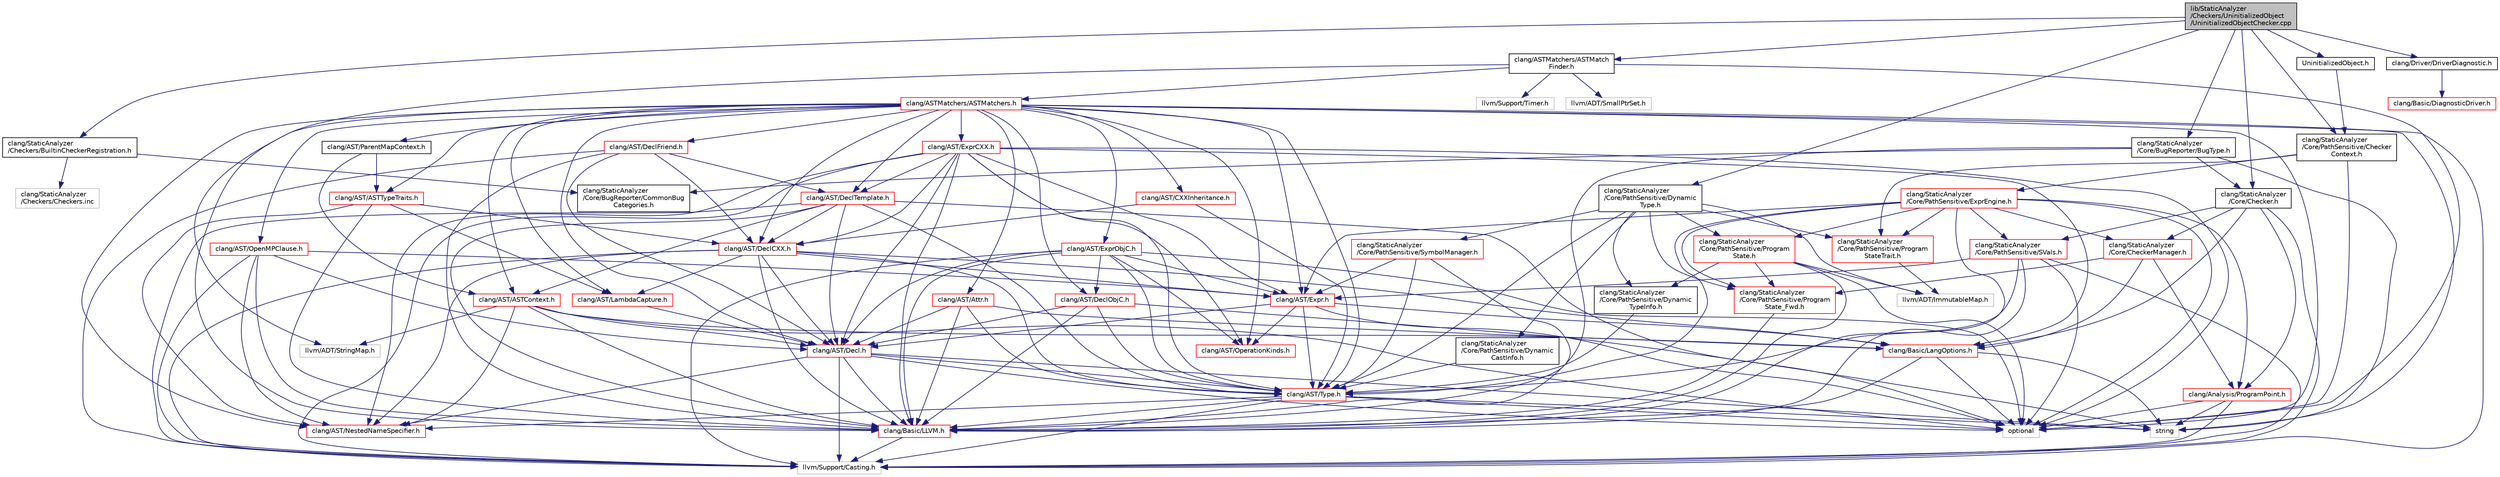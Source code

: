 digraph "lib/StaticAnalyzer/Checkers/UninitializedObject/UninitializedObjectChecker.cpp"
{
 // LATEX_PDF_SIZE
  bgcolor="transparent";
  edge [fontname="Helvetica",fontsize="10",labelfontname="Helvetica",labelfontsize="10"];
  node [fontname="Helvetica",fontsize="10",shape=record];
  Node1 [label="lib/StaticAnalyzer\l/Checkers/UninitializedObject\l/UninitializedObjectChecker.cpp",height=0.2,width=0.4,color="black", fillcolor="grey75", style="filled", fontcolor="black",tooltip=" "];
  Node1 -> Node2 [color="midnightblue",fontsize="10",style="solid",fontname="Helvetica"];
  Node2 [label="clang/StaticAnalyzer\l/Checkers/BuiltinCheckerRegistration.h",height=0.2,width=0.4,color="black",URL="$BuiltinCheckerRegistration_8h.html",tooltip=" "];
  Node2 -> Node3 [color="midnightblue",fontsize="10",style="solid",fontname="Helvetica"];
  Node3 [label="clang/StaticAnalyzer\l/Core/BugReporter/CommonBug\lCategories.h",height=0.2,width=0.4,color="black",URL="$CommonBugCategories_8h.html",tooltip=" "];
  Node2 -> Node4 [color="midnightblue",fontsize="10",style="solid",fontname="Helvetica"];
  Node4 [label="clang/StaticAnalyzer\l/Checkers/Checkers.inc",height=0.2,width=0.4,color="grey75",tooltip=" "];
  Node1 -> Node5 [color="midnightblue",fontsize="10",style="solid",fontname="Helvetica"];
  Node5 [label="UninitializedObject.h",height=0.2,width=0.4,color="black",URL="$UninitializedObject_8h.html",tooltip=" "];
  Node5 -> Node6 [color="midnightblue",fontsize="10",style="solid",fontname="Helvetica"];
  Node6 [label="clang/StaticAnalyzer\l/Core/PathSensitive/Checker\lContext.h",height=0.2,width=0.4,color="black",URL="$CheckerContext_8h.html",tooltip=" "];
  Node6 -> Node7 [color="midnightblue",fontsize="10",style="solid",fontname="Helvetica"];
  Node7 [label="clang/StaticAnalyzer\l/Core/PathSensitive/ExprEngine.h",height=0.2,width=0.4,color="red",URL="$ExprEngine_8h.html",tooltip=" "];
  Node7 -> Node8 [color="midnightblue",fontsize="10",style="solid",fontname="Helvetica"];
  Node8 [label="clang/AST/Expr.h",height=0.2,width=0.4,color="red",URL="$Expr_8h.html",tooltip=" "];
  Node8 -> Node37 [color="midnightblue",fontsize="10",style="solid",fontname="Helvetica"];
  Node37 [label="clang/AST/Decl.h",height=0.2,width=0.4,color="red",URL="$Decl_8h.html",tooltip=" "];
  Node37 -> Node51 [color="midnightblue",fontsize="10",style="solid",fontname="Helvetica"];
  Node51 [label="clang/AST/NestedNameSpecifier.h",height=0.2,width=0.4,color="red",URL="$NestedNameSpecifier_8h.html",tooltip=" "];
  Node37 -> Node50 [color="midnightblue",fontsize="10",style="solid",fontname="Helvetica"];
  Node50 [label="clang/AST/Type.h",height=0.2,width=0.4,color="red",URL="$Type_8h.html",tooltip=" "];
  Node50 -> Node51 [color="midnightblue",fontsize="10",style="solid",fontname="Helvetica"];
  Node50 -> Node10 [color="midnightblue",fontsize="10",style="solid",fontname="Helvetica"];
  Node10 [label="clang/Basic/LLVM.h",height=0.2,width=0.4,color="red",URL="$LLVM_8h.html",tooltip=" "];
  Node10 -> Node11 [color="midnightblue",fontsize="10",style="solid",fontname="Helvetica"];
  Node11 [label="llvm/Support/Casting.h",height=0.2,width=0.4,color="grey75",tooltip=" "];
  Node50 -> Node11 [color="midnightblue",fontsize="10",style="solid",fontname="Helvetica"];
  Node50 -> Node55 [color="midnightblue",fontsize="10",style="solid",fontname="Helvetica"];
  Node55 [label="optional",height=0.2,width=0.4,color="grey75",tooltip=" "];
  Node50 -> Node59 [color="midnightblue",fontsize="10",style="solid",fontname="Helvetica"];
  Node59 [label="string",height=0.2,width=0.4,color="grey75",tooltip=" "];
  Node37 -> Node10 [color="midnightblue",fontsize="10",style="solid",fontname="Helvetica"];
  Node37 -> Node11 [color="midnightblue",fontsize="10",style="solid",fontname="Helvetica"];
  Node37 -> Node55 [color="midnightblue",fontsize="10",style="solid",fontname="Helvetica"];
  Node37 -> Node59 [color="midnightblue",fontsize="10",style="solid",fontname="Helvetica"];
  Node8 -> Node108 [color="midnightblue",fontsize="10",style="solid",fontname="Helvetica"];
  Node108 [label="clang/AST/OperationKinds.h",height=0.2,width=0.4,color="red",URL="$OperationKinds_8h.html",tooltip=" "];
  Node8 -> Node50 [color="midnightblue",fontsize="10",style="solid",fontname="Helvetica"];
  Node8 -> Node114 [color="midnightblue",fontsize="10",style="solid",fontname="Helvetica"];
  Node114 [label="clang/Basic/LangOptions.h",height=0.2,width=0.4,color="red",URL="$LangOptions_8h.html",tooltip=" "];
  Node114 -> Node10 [color="midnightblue",fontsize="10",style="solid",fontname="Helvetica"];
  Node114 -> Node55 [color="midnightblue",fontsize="10",style="solid",fontname="Helvetica"];
  Node114 -> Node59 [color="midnightblue",fontsize="10",style="solid",fontname="Helvetica"];
  Node8 -> Node55 [color="midnightblue",fontsize="10",style="solid",fontname="Helvetica"];
  Node7 -> Node50 [color="midnightblue",fontsize="10",style="solid",fontname="Helvetica"];
  Node7 -> Node183 [color="midnightblue",fontsize="10",style="solid",fontname="Helvetica"];
  Node183 [label="clang/Analysis/ProgramPoint.h",height=0.2,width=0.4,color="red",URL="$ProgramPoint_8h.html",tooltip=" "];
  Node183 -> Node11 [color="midnightblue",fontsize="10",style="solid",fontname="Helvetica"];
  Node183 -> Node55 [color="midnightblue",fontsize="10",style="solid",fontname="Helvetica"];
  Node183 -> Node59 [color="midnightblue",fontsize="10",style="solid",fontname="Helvetica"];
  Node7 -> Node10 [color="midnightblue",fontsize="10",style="solid",fontname="Helvetica"];
  Node7 -> Node188 [color="midnightblue",fontsize="10",style="solid",fontname="Helvetica"];
  Node188 [label="clang/StaticAnalyzer\l/Core/CheckerManager.h",height=0.2,width=0.4,color="red",URL="$CheckerManager_8h.html",tooltip=" "];
  Node188 -> Node183 [color="midnightblue",fontsize="10",style="solid",fontname="Helvetica"];
  Node188 -> Node114 [color="midnightblue",fontsize="10",style="solid",fontname="Helvetica"];
  Node188 -> Node189 [color="midnightblue",fontsize="10",style="solid",fontname="Helvetica"];
  Node189 [label="clang/StaticAnalyzer\l/Core/PathSensitive/Program\lState_Fwd.h",height=0.2,width=0.4,color="red",URL="$ProgramState__Fwd_8h.html",tooltip=" "];
  Node189 -> Node10 [color="midnightblue",fontsize="10",style="solid",fontname="Helvetica"];
  Node7 -> Node247 [color="midnightblue",fontsize="10",style="solid",fontname="Helvetica"];
  Node247 [label="clang/StaticAnalyzer\l/Core/PathSensitive/Program\lState.h",height=0.2,width=0.4,color="red",URL="$ProgramState_8h.html",tooltip=" "];
  Node247 -> Node10 [color="midnightblue",fontsize="10",style="solid",fontname="Helvetica"];
  Node247 -> Node250 [color="midnightblue",fontsize="10",style="solid",fontname="Helvetica"];
  Node250 [label="clang/StaticAnalyzer\l/Core/PathSensitive/Dynamic\lTypeInfo.h",height=0.2,width=0.4,color="black",URL="$DynamicTypeInfo_8h.html",tooltip=" "];
  Node250 -> Node50 [color="midnightblue",fontsize="10",style="solid",fontname="Helvetica"];
  Node247 -> Node189 [color="midnightblue",fontsize="10",style="solid",fontname="Helvetica"];
  Node247 -> Node252 [color="midnightblue",fontsize="10",style="solid",fontname="Helvetica"];
  Node252 [label="llvm/ADT/ImmutableMap.h",height=0.2,width=0.4,color="grey75",tooltip=" "];
  Node247 -> Node55 [color="midnightblue",fontsize="10",style="solid",fontname="Helvetica"];
  Node7 -> Node253 [color="midnightblue",fontsize="10",style="solid",fontname="Helvetica"];
  Node253 [label="clang/StaticAnalyzer\l/Core/PathSensitive/Program\lStateTrait.h",height=0.2,width=0.4,color="red",URL="$ProgramStateTrait_8h.html",tooltip=" "];
  Node253 -> Node252 [color="midnightblue",fontsize="10",style="solid",fontname="Helvetica"];
  Node7 -> Node189 [color="midnightblue",fontsize="10",style="solid",fontname="Helvetica"];
  Node7 -> Node192 [color="midnightblue",fontsize="10",style="solid",fontname="Helvetica"];
  Node192 [label="clang/StaticAnalyzer\l/Core/PathSensitive/SVals.h",height=0.2,width=0.4,color="red",URL="$SVals_8h.html",tooltip=" "];
  Node192 -> Node8 [color="midnightblue",fontsize="10",style="solid",fontname="Helvetica"];
  Node192 -> Node50 [color="midnightblue",fontsize="10",style="solid",fontname="Helvetica"];
  Node192 -> Node10 [color="midnightblue",fontsize="10",style="solid",fontname="Helvetica"];
  Node192 -> Node11 [color="midnightblue",fontsize="10",style="solid",fontname="Helvetica"];
  Node192 -> Node55 [color="midnightblue",fontsize="10",style="solid",fontname="Helvetica"];
  Node7 -> Node55 [color="midnightblue",fontsize="10",style="solid",fontname="Helvetica"];
  Node6 -> Node253 [color="midnightblue",fontsize="10",style="solid",fontname="Helvetica"];
  Node6 -> Node55 [color="midnightblue",fontsize="10",style="solid",fontname="Helvetica"];
  Node1 -> Node273 [color="midnightblue",fontsize="10",style="solid",fontname="Helvetica"];
  Node273 [label="clang/ASTMatchers/ASTMatch\lFinder.h",height=0.2,width=0.4,color="black",URL="$ASTMatchFinder_8h.html",tooltip=" "];
  Node273 -> Node274 [color="midnightblue",fontsize="10",style="solid",fontname="Helvetica"];
  Node274 [label="clang/ASTMatchers/ASTMatchers.h",height=0.2,width=0.4,color="red",URL="$ASTMatchers_8h.html",tooltip=" "];
  Node274 -> Node151 [color="midnightblue",fontsize="10",style="solid",fontname="Helvetica"];
  Node151 [label="clang/AST/ASTContext.h",height=0.2,width=0.4,color="red",URL="$ASTContext_8h.html",tooltip=" "];
  Node151 -> Node37 [color="midnightblue",fontsize="10",style="solid",fontname="Helvetica"];
  Node151 -> Node51 [color="midnightblue",fontsize="10",style="solid",fontname="Helvetica"];
  Node151 -> Node10 [color="midnightblue",fontsize="10",style="solid",fontname="Helvetica"];
  Node151 -> Node114 [color="midnightblue",fontsize="10",style="solid",fontname="Helvetica"];
  Node151 -> Node92 [color="midnightblue",fontsize="10",style="solid",fontname="Helvetica"];
  Node92 [label="llvm/ADT/StringMap.h",height=0.2,width=0.4,color="grey75",tooltip=" "];
  Node151 -> Node55 [color="midnightblue",fontsize="10",style="solid",fontname="Helvetica"];
  Node274 -> Node275 [color="midnightblue",fontsize="10",style="solid",fontname="Helvetica"];
  Node275 [label="clang/AST/ASTTypeTraits.h",height=0.2,width=0.4,color="red",URL="$ASTTypeTraits_8h.html",tooltip=" "];
  Node275 -> Node141 [color="midnightblue",fontsize="10",style="solid",fontname="Helvetica"];
  Node141 [label="clang/AST/DeclCXX.h",height=0.2,width=0.4,color="red",URL="$DeclCXX_8h.html",tooltip=" "];
  Node141 -> Node37 [color="midnightblue",fontsize="10",style="solid",fontname="Helvetica"];
  Node141 -> Node8 [color="midnightblue",fontsize="10",style="solid",fontname="Helvetica"];
  Node141 -> Node144 [color="midnightblue",fontsize="10",style="solid",fontname="Helvetica"];
  Node144 [label="clang/AST/LambdaCapture.h",height=0.2,width=0.4,color="red",URL="$LambdaCapture_8h.html",tooltip=" "];
  Node144 -> Node37 [color="midnightblue",fontsize="10",style="solid",fontname="Helvetica"];
  Node141 -> Node51 [color="midnightblue",fontsize="10",style="solid",fontname="Helvetica"];
  Node141 -> Node50 [color="midnightblue",fontsize="10",style="solid",fontname="Helvetica"];
  Node141 -> Node10 [color="midnightblue",fontsize="10",style="solid",fontname="Helvetica"];
  Node141 -> Node114 [color="midnightblue",fontsize="10",style="solid",fontname="Helvetica"];
  Node141 -> Node11 [color="midnightblue",fontsize="10",style="solid",fontname="Helvetica"];
  Node275 -> Node144 [color="midnightblue",fontsize="10",style="solid",fontname="Helvetica"];
  Node275 -> Node51 [color="midnightblue",fontsize="10",style="solid",fontname="Helvetica"];
  Node275 -> Node10 [color="midnightblue",fontsize="10",style="solid",fontname="Helvetica"];
  Node274 -> Node276 [color="midnightblue",fontsize="10",style="solid",fontname="Helvetica"];
  Node276 [label="clang/AST/Attr.h",height=0.2,width=0.4,color="red",URL="$Attr_8h.html",tooltip=" "];
  Node276 -> Node37 [color="midnightblue",fontsize="10",style="solid",fontname="Helvetica"];
  Node276 -> Node50 [color="midnightblue",fontsize="10",style="solid",fontname="Helvetica"];
  Node276 -> Node114 [color="midnightblue",fontsize="10",style="solid",fontname="Helvetica"];
  Node276 -> Node10 [color="midnightblue",fontsize="10",style="solid",fontname="Helvetica"];
  Node274 -> Node283 [color="midnightblue",fontsize="10",style="solid",fontname="Helvetica"];
  Node283 [label="clang/AST/CXXInheritance.h",height=0.2,width=0.4,color="red",URL="$CXXInheritance_8h.html",tooltip=" "];
  Node283 -> Node141 [color="midnightblue",fontsize="10",style="solid",fontname="Helvetica"];
  Node283 -> Node50 [color="midnightblue",fontsize="10",style="solid",fontname="Helvetica"];
  Node274 -> Node37 [color="midnightblue",fontsize="10",style="solid",fontname="Helvetica"];
  Node274 -> Node141 [color="midnightblue",fontsize="10",style="solid",fontname="Helvetica"];
  Node274 -> Node285 [color="midnightblue",fontsize="10",style="solid",fontname="Helvetica"];
  Node285 [label="clang/AST/DeclFriend.h",height=0.2,width=0.4,color="red",URL="$DeclFriend_8h.html",tooltip=" "];
  Node285 -> Node37 [color="midnightblue",fontsize="10",style="solid",fontname="Helvetica"];
  Node285 -> Node141 [color="midnightblue",fontsize="10",style="solid",fontname="Helvetica"];
  Node285 -> Node150 [color="midnightblue",fontsize="10",style="solid",fontname="Helvetica"];
  Node150 [label="clang/AST/DeclTemplate.h",height=0.2,width=0.4,color="red",URL="$DeclTemplate_8h.html",tooltip=" "];
  Node150 -> Node151 [color="midnightblue",fontsize="10",style="solid",fontname="Helvetica"];
  Node150 -> Node37 [color="midnightblue",fontsize="10",style="solid",fontname="Helvetica"];
  Node150 -> Node141 [color="midnightblue",fontsize="10",style="solid",fontname="Helvetica"];
  Node150 -> Node50 [color="midnightblue",fontsize="10",style="solid",fontname="Helvetica"];
  Node150 -> Node10 [color="midnightblue",fontsize="10",style="solid",fontname="Helvetica"];
  Node150 -> Node11 [color="midnightblue",fontsize="10",style="solid",fontname="Helvetica"];
  Node150 -> Node55 [color="midnightblue",fontsize="10",style="solid",fontname="Helvetica"];
  Node285 -> Node10 [color="midnightblue",fontsize="10",style="solid",fontname="Helvetica"];
  Node285 -> Node11 [color="midnightblue",fontsize="10",style="solid",fontname="Helvetica"];
  Node274 -> Node177 [color="midnightblue",fontsize="10",style="solid",fontname="Helvetica"];
  Node177 [label="clang/AST/DeclObjC.h",height=0.2,width=0.4,color="red",URL="$DeclObjC_8h.html",tooltip=" "];
  Node177 -> Node37 [color="midnightblue",fontsize="10",style="solid",fontname="Helvetica"];
  Node177 -> Node50 [color="midnightblue",fontsize="10",style="solid",fontname="Helvetica"];
  Node177 -> Node10 [color="midnightblue",fontsize="10",style="solid",fontname="Helvetica"];
  Node177 -> Node59 [color="midnightblue",fontsize="10",style="solid",fontname="Helvetica"];
  Node274 -> Node150 [color="midnightblue",fontsize="10",style="solid",fontname="Helvetica"];
  Node274 -> Node8 [color="midnightblue",fontsize="10",style="solid",fontname="Helvetica"];
  Node274 -> Node139 [color="midnightblue",fontsize="10",style="solid",fontname="Helvetica"];
  Node139 [label="clang/AST/ExprCXX.h",height=0.2,width=0.4,color="red",URL="$ExprCXX_8h.html",tooltip=" "];
  Node139 -> Node37 [color="midnightblue",fontsize="10",style="solid",fontname="Helvetica"];
  Node139 -> Node141 [color="midnightblue",fontsize="10",style="solid",fontname="Helvetica"];
  Node139 -> Node150 [color="midnightblue",fontsize="10",style="solid",fontname="Helvetica"];
  Node139 -> Node8 [color="midnightblue",fontsize="10",style="solid",fontname="Helvetica"];
  Node139 -> Node51 [color="midnightblue",fontsize="10",style="solid",fontname="Helvetica"];
  Node139 -> Node108 [color="midnightblue",fontsize="10",style="solid",fontname="Helvetica"];
  Node139 -> Node50 [color="midnightblue",fontsize="10",style="solid",fontname="Helvetica"];
  Node139 -> Node10 [color="midnightblue",fontsize="10",style="solid",fontname="Helvetica"];
  Node139 -> Node114 [color="midnightblue",fontsize="10",style="solid",fontname="Helvetica"];
  Node139 -> Node11 [color="midnightblue",fontsize="10",style="solid",fontname="Helvetica"];
  Node139 -> Node55 [color="midnightblue",fontsize="10",style="solid",fontname="Helvetica"];
  Node274 -> Node176 [color="midnightblue",fontsize="10",style="solid",fontname="Helvetica"];
  Node176 [label="clang/AST/ExprObjC.h",height=0.2,width=0.4,color="red",URL="$ExprObjC_8h.html",tooltip=" "];
  Node176 -> Node37 [color="midnightblue",fontsize="10",style="solid",fontname="Helvetica"];
  Node176 -> Node177 [color="midnightblue",fontsize="10",style="solid",fontname="Helvetica"];
  Node176 -> Node8 [color="midnightblue",fontsize="10",style="solid",fontname="Helvetica"];
  Node176 -> Node108 [color="midnightblue",fontsize="10",style="solid",fontname="Helvetica"];
  Node176 -> Node50 [color="midnightblue",fontsize="10",style="solid",fontname="Helvetica"];
  Node176 -> Node10 [color="midnightblue",fontsize="10",style="solid",fontname="Helvetica"];
  Node176 -> Node11 [color="midnightblue",fontsize="10",style="solid",fontname="Helvetica"];
  Node176 -> Node55 [color="midnightblue",fontsize="10",style="solid",fontname="Helvetica"];
  Node274 -> Node144 [color="midnightblue",fontsize="10",style="solid",fontname="Helvetica"];
  Node274 -> Node51 [color="midnightblue",fontsize="10",style="solid",fontname="Helvetica"];
  Node274 -> Node286 [color="midnightblue",fontsize="10",style="solid",fontname="Helvetica"];
  Node286 [label="clang/AST/OpenMPClause.h",height=0.2,width=0.4,color="red",URL="$OpenMPClause_8h.html",tooltip=" "];
  Node286 -> Node37 [color="midnightblue",fontsize="10",style="solid",fontname="Helvetica"];
  Node286 -> Node8 [color="midnightblue",fontsize="10",style="solid",fontname="Helvetica"];
  Node286 -> Node51 [color="midnightblue",fontsize="10",style="solid",fontname="Helvetica"];
  Node286 -> Node10 [color="midnightblue",fontsize="10",style="solid",fontname="Helvetica"];
  Node286 -> Node11 [color="midnightblue",fontsize="10",style="solid",fontname="Helvetica"];
  Node274 -> Node108 [color="midnightblue",fontsize="10",style="solid",fontname="Helvetica"];
  Node274 -> Node289 [color="midnightblue",fontsize="10",style="solid",fontname="Helvetica"];
  Node289 [label="clang/AST/ParentMapContext.h",height=0.2,width=0.4,color="black",URL="$ParentMapContext_8h.html",tooltip=" "];
  Node289 -> Node151 [color="midnightblue",fontsize="10",style="solid",fontname="Helvetica"];
  Node289 -> Node275 [color="midnightblue",fontsize="10",style="solid",fontname="Helvetica"];
  Node274 -> Node50 [color="midnightblue",fontsize="10",style="solid",fontname="Helvetica"];
  Node274 -> Node10 [color="midnightblue",fontsize="10",style="solid",fontname="Helvetica"];
  Node274 -> Node11 [color="midnightblue",fontsize="10",style="solid",fontname="Helvetica"];
  Node274 -> Node55 [color="midnightblue",fontsize="10",style="solid",fontname="Helvetica"];
  Node274 -> Node59 [color="midnightblue",fontsize="10",style="solid",fontname="Helvetica"];
  Node273 -> Node229 [color="midnightblue",fontsize="10",style="solid",fontname="Helvetica"];
  Node229 [label="llvm/ADT/SmallPtrSet.h",height=0.2,width=0.4,color="grey75",tooltip=" "];
  Node273 -> Node92 [color="midnightblue",fontsize="10",style="solid",fontname="Helvetica"];
  Node273 -> Node295 [color="midnightblue",fontsize="10",style="solid",fontname="Helvetica"];
  Node295 [label="llvm/Support/Timer.h",height=0.2,width=0.4,color="grey75",tooltip=" "];
  Node273 -> Node55 [color="midnightblue",fontsize="10",style="solid",fontname="Helvetica"];
  Node1 -> Node296 [color="midnightblue",fontsize="10",style="solid",fontname="Helvetica"];
  Node296 [label="clang/Driver/DriverDiagnostic.h",height=0.2,width=0.4,color="black",URL="$DriverDiagnostic_8h.html",tooltip=" "];
  Node296 -> Node297 [color="midnightblue",fontsize="10",style="solid",fontname="Helvetica"];
  Node297 [label="clang/Basic/DiagnosticDriver.h",height=0.2,width=0.4,color="red",URL="$DiagnosticDriver_8h.html",tooltip=" "];
  Node1 -> Node256 [color="midnightblue",fontsize="10",style="solid",fontname="Helvetica"];
  Node256 [label="clang/StaticAnalyzer\l/Core/BugReporter/BugType.h",height=0.2,width=0.4,color="black",URL="$BugType_8h.html",tooltip=" "];
  Node256 -> Node10 [color="midnightblue",fontsize="10",style="solid",fontname="Helvetica"];
  Node256 -> Node3 [color="midnightblue",fontsize="10",style="solid",fontname="Helvetica"];
  Node256 -> Node257 [color="midnightblue",fontsize="10",style="solid",fontname="Helvetica"];
  Node257 [label="clang/StaticAnalyzer\l/Core/Checker.h",height=0.2,width=0.4,color="black",URL="$Checker_8h.html",tooltip=" "];
  Node257 -> Node183 [color="midnightblue",fontsize="10",style="solid",fontname="Helvetica"];
  Node257 -> Node114 [color="midnightblue",fontsize="10",style="solid",fontname="Helvetica"];
  Node257 -> Node188 [color="midnightblue",fontsize="10",style="solid",fontname="Helvetica"];
  Node257 -> Node192 [color="midnightblue",fontsize="10",style="solid",fontname="Helvetica"];
  Node257 -> Node11 [color="midnightblue",fontsize="10",style="solid",fontname="Helvetica"];
  Node256 -> Node59 [color="midnightblue",fontsize="10",style="solid",fontname="Helvetica"];
  Node1 -> Node257 [color="midnightblue",fontsize="10",style="solid",fontname="Helvetica"];
  Node1 -> Node6 [color="midnightblue",fontsize="10",style="solid",fontname="Helvetica"];
  Node1 -> Node299 [color="midnightblue",fontsize="10",style="solid",fontname="Helvetica"];
  Node299 [label="clang/StaticAnalyzer\l/Core/PathSensitive/Dynamic\lType.h",height=0.2,width=0.4,color="black",URL="$DynamicType_8h.html",tooltip=" "];
  Node299 -> Node50 [color="midnightblue",fontsize="10",style="solid",fontname="Helvetica"];
  Node299 -> Node300 [color="midnightblue",fontsize="10",style="solid",fontname="Helvetica"];
  Node300 [label="clang/StaticAnalyzer\l/Core/PathSensitive/Dynamic\lCastInfo.h",height=0.2,width=0.4,color="black",URL="$DynamicCastInfo_8h.html",tooltip=" "];
  Node300 -> Node50 [color="midnightblue",fontsize="10",style="solid",fontname="Helvetica"];
  Node299 -> Node250 [color="midnightblue",fontsize="10",style="solid",fontname="Helvetica"];
  Node299 -> Node247 [color="midnightblue",fontsize="10",style="solid",fontname="Helvetica"];
  Node299 -> Node253 [color="midnightblue",fontsize="10",style="solid",fontname="Helvetica"];
  Node299 -> Node189 [color="midnightblue",fontsize="10",style="solid",fontname="Helvetica"];
  Node299 -> Node203 [color="midnightblue",fontsize="10",style="solid",fontname="Helvetica"];
  Node203 [label="clang/StaticAnalyzer\l/Core/PathSensitive/SymbolManager.h",height=0.2,width=0.4,color="red",URL="$SymbolManager_8h.html",tooltip=" "];
  Node203 -> Node8 [color="midnightblue",fontsize="10",style="solid",fontname="Helvetica"];
  Node203 -> Node50 [color="midnightblue",fontsize="10",style="solid",fontname="Helvetica"];
  Node203 -> Node10 [color="midnightblue",fontsize="10",style="solid",fontname="Helvetica"];
  Node299 -> Node252 [color="midnightblue",fontsize="10",style="solid",fontname="Helvetica"];
}
